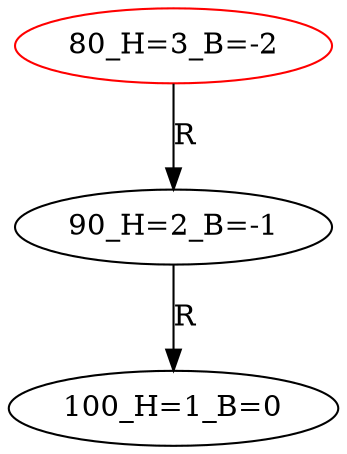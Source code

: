 digraph BiTreeDelete {
"80_H=3_B=-2" -> {"90_H=2_B=-1"} [label="R"]
"90_H=2_B=-1" -> {"100_H=1_B=0"} [label="R"]
"80_H=3_B=-2" [color=red]
"90_H=2_B=-1"
"100_H=1_B=0"
}
